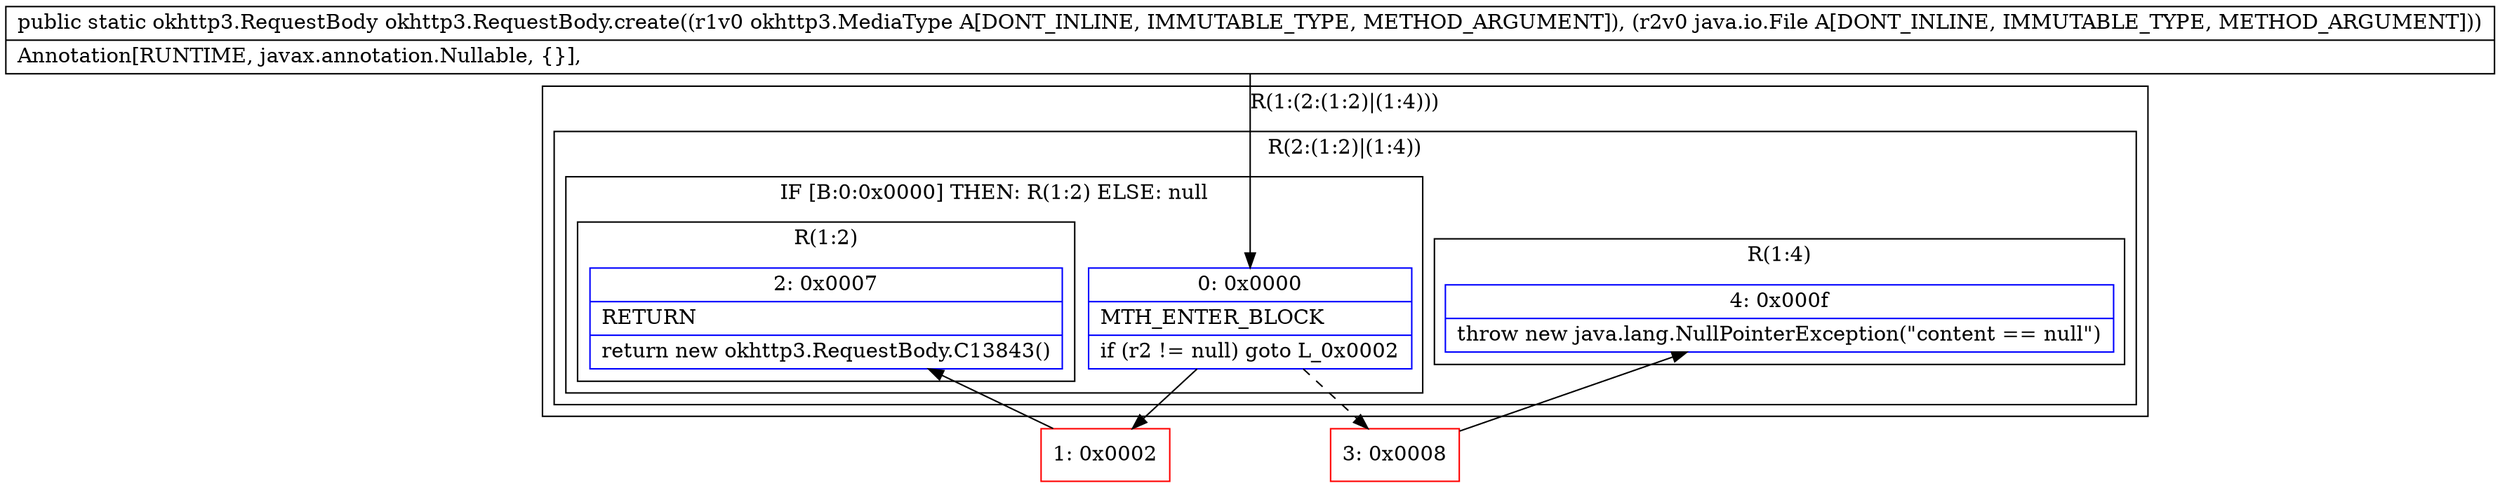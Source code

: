 digraph "CFG forokhttp3.RequestBody.create(Lokhttp3\/MediaType;Ljava\/io\/File;)Lokhttp3\/RequestBody;" {
subgraph cluster_Region_1942414090 {
label = "R(1:(2:(1:2)|(1:4)))";
node [shape=record,color=blue];
subgraph cluster_Region_863025657 {
label = "R(2:(1:2)|(1:4))";
node [shape=record,color=blue];
subgraph cluster_IfRegion_19231620 {
label = "IF [B:0:0x0000] THEN: R(1:2) ELSE: null";
node [shape=record,color=blue];
Node_0 [shape=record,label="{0\:\ 0x0000|MTH_ENTER_BLOCK\l|if (r2 != null) goto L_0x0002\l}"];
subgraph cluster_Region_1832137495 {
label = "R(1:2)";
node [shape=record,color=blue];
Node_2 [shape=record,label="{2\:\ 0x0007|RETURN\l|return new okhttp3.RequestBody.C13843()\l}"];
}
}
subgraph cluster_Region_699286280 {
label = "R(1:4)";
node [shape=record,color=blue];
Node_4 [shape=record,label="{4\:\ 0x000f|throw new java.lang.NullPointerException(\"content == null\")\l}"];
}
}
}
Node_1 [shape=record,color=red,label="{1\:\ 0x0002}"];
Node_3 [shape=record,color=red,label="{3\:\ 0x0008}"];
MethodNode[shape=record,label="{public static okhttp3.RequestBody okhttp3.RequestBody.create((r1v0 okhttp3.MediaType A[DONT_INLINE, IMMUTABLE_TYPE, METHOD_ARGUMENT]), (r2v0 java.io.File A[DONT_INLINE, IMMUTABLE_TYPE, METHOD_ARGUMENT]))  | Annotation[RUNTIME, javax.annotation.Nullable, \{\}], \l}"];
MethodNode -> Node_0;
Node_0 -> Node_1;
Node_0 -> Node_3[style=dashed];
Node_1 -> Node_2;
Node_3 -> Node_4;
}

